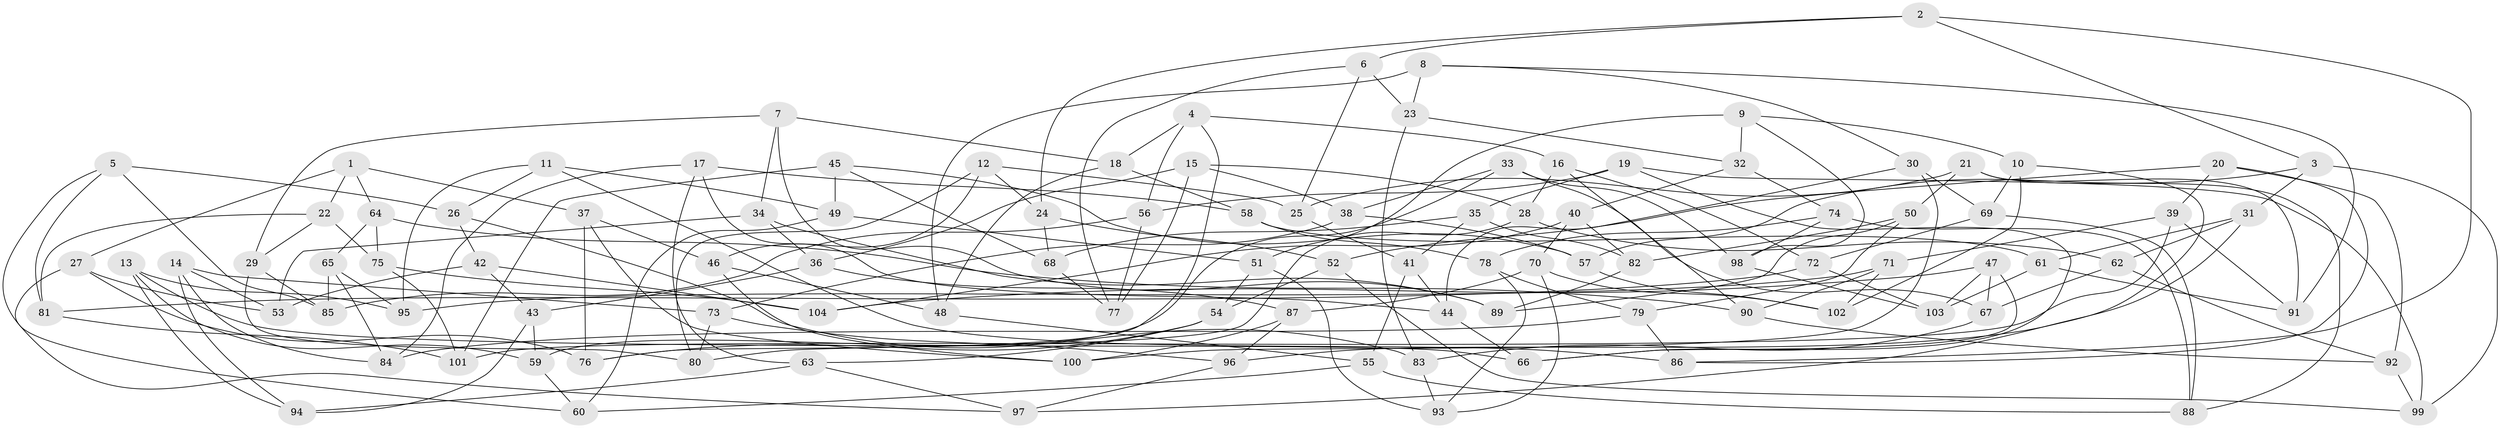 // coarse degree distribution, {4: 0.4523809523809524, 10: 0.07142857142857142, 11: 0.07142857142857142, 8: 0.14285714285714285, 7: 0.11904761904761904, 9: 0.047619047619047616, 5: 0.023809523809523808, 3: 0.07142857142857142}
// Generated by graph-tools (version 1.1) at 2025/54/03/04/25 22:54:03]
// undirected, 104 vertices, 208 edges
graph export_dot {
  node [color=gray90,style=filled];
  1;
  2;
  3;
  4;
  5;
  6;
  7;
  8;
  9;
  10;
  11;
  12;
  13;
  14;
  15;
  16;
  17;
  18;
  19;
  20;
  21;
  22;
  23;
  24;
  25;
  26;
  27;
  28;
  29;
  30;
  31;
  32;
  33;
  34;
  35;
  36;
  37;
  38;
  39;
  40;
  41;
  42;
  43;
  44;
  45;
  46;
  47;
  48;
  49;
  50;
  51;
  52;
  53;
  54;
  55;
  56;
  57;
  58;
  59;
  60;
  61;
  62;
  63;
  64;
  65;
  66;
  67;
  68;
  69;
  70;
  71;
  72;
  73;
  74;
  75;
  76;
  77;
  78;
  79;
  80;
  81;
  82;
  83;
  84;
  85;
  86;
  87;
  88;
  89;
  90;
  91;
  92;
  93;
  94;
  95;
  96;
  97;
  98;
  99;
  100;
  101;
  102;
  103;
  104;
  1 -- 27;
  1 -- 37;
  1 -- 22;
  1 -- 64;
  2 -- 24;
  2 -- 3;
  2 -- 86;
  2 -- 6;
  3 -- 99;
  3 -- 31;
  3 -- 57;
  4 -- 18;
  4 -- 56;
  4 -- 76;
  4 -- 16;
  5 -- 81;
  5 -- 26;
  5 -- 97;
  5 -- 85;
  6 -- 25;
  6 -- 77;
  6 -- 23;
  7 -- 29;
  7 -- 89;
  7 -- 18;
  7 -- 34;
  8 -- 23;
  8 -- 48;
  8 -- 30;
  8 -- 91;
  9 -- 32;
  9 -- 51;
  9 -- 98;
  9 -- 10;
  10 -- 69;
  10 -- 102;
  10 -- 96;
  11 -- 86;
  11 -- 49;
  11 -- 95;
  11 -- 26;
  12 -- 24;
  12 -- 80;
  12 -- 25;
  12 -- 46;
  13 -- 94;
  13 -- 59;
  13 -- 66;
  13 -- 95;
  14 -- 53;
  14 -- 84;
  14 -- 94;
  14 -- 73;
  15 -- 38;
  15 -- 36;
  15 -- 28;
  15 -- 77;
  16 -- 90;
  16 -- 28;
  16 -- 72;
  17 -- 58;
  17 -- 44;
  17 -- 63;
  17 -- 84;
  18 -- 58;
  18 -- 48;
  19 -- 66;
  19 -- 56;
  19 -- 99;
  19 -- 35;
  20 -- 52;
  20 -- 92;
  20 -- 86;
  20 -- 39;
  21 -- 50;
  21 -- 25;
  21 -- 88;
  21 -- 91;
  22 -- 81;
  22 -- 75;
  22 -- 29;
  23 -- 32;
  23 -- 83;
  24 -- 52;
  24 -- 68;
  25 -- 41;
  26 -- 83;
  26 -- 42;
  27 -- 53;
  27 -- 60;
  27 -- 76;
  28 -- 80;
  28 -- 62;
  29 -- 80;
  29 -- 85;
  30 -- 100;
  30 -- 44;
  30 -- 69;
  31 -- 61;
  31 -- 97;
  31 -- 62;
  32 -- 74;
  32 -- 40;
  33 -- 38;
  33 -- 98;
  33 -- 67;
  33 -- 59;
  34 -- 53;
  34 -- 89;
  34 -- 36;
  35 -- 82;
  35 -- 68;
  35 -- 41;
  36 -- 43;
  36 -- 87;
  37 -- 76;
  37 -- 46;
  37 -- 100;
  38 -- 57;
  38 -- 73;
  39 -- 71;
  39 -- 91;
  39 -- 101;
  40 -- 82;
  40 -- 104;
  40 -- 70;
  41 -- 55;
  41 -- 44;
  42 -- 53;
  42 -- 104;
  42 -- 43;
  43 -- 94;
  43 -- 59;
  44 -- 66;
  45 -- 68;
  45 -- 57;
  45 -- 49;
  45 -- 101;
  46 -- 100;
  46 -- 48;
  47 -- 67;
  47 -- 104;
  47 -- 66;
  47 -- 103;
  48 -- 55;
  49 -- 51;
  49 -- 60;
  50 -- 82;
  50 -- 79;
  50 -- 89;
  51 -- 54;
  51 -- 93;
  52 -- 99;
  52 -- 54;
  54 -- 76;
  54 -- 63;
  55 -- 88;
  55 -- 60;
  56 -- 85;
  56 -- 77;
  57 -- 102;
  58 -- 78;
  58 -- 61;
  59 -- 60;
  61 -- 91;
  61 -- 103;
  62 -- 92;
  62 -- 67;
  63 -- 94;
  63 -- 97;
  64 -- 65;
  64 -- 90;
  64 -- 75;
  65 -- 84;
  65 -- 95;
  65 -- 85;
  67 -- 83;
  68 -- 77;
  69 -- 88;
  69 -- 72;
  70 -- 87;
  70 -- 102;
  70 -- 93;
  71 -- 102;
  71 -- 90;
  71 -- 95;
  72 -- 81;
  72 -- 103;
  73 -- 80;
  73 -- 96;
  74 -- 88;
  74 -- 98;
  74 -- 78;
  75 -- 104;
  75 -- 101;
  78 -- 79;
  78 -- 93;
  79 -- 86;
  79 -- 84;
  81 -- 101;
  82 -- 89;
  83 -- 93;
  87 -- 96;
  87 -- 100;
  90 -- 92;
  92 -- 99;
  96 -- 97;
  98 -- 103;
}
